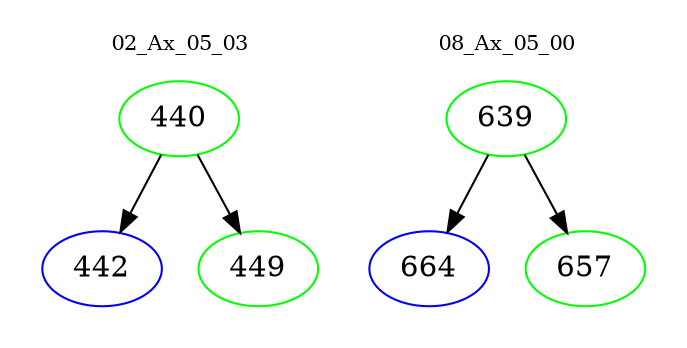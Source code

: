 digraph{
subgraph cluster_0 {
color = white
label = "02_Ax_05_03";
fontsize=10;
T0_440 [label="440", color="green"]
T0_440 -> T0_442 [color="black"]
T0_442 [label="442", color="blue"]
T0_440 -> T0_449 [color="black"]
T0_449 [label="449", color="green"]
}
subgraph cluster_1 {
color = white
label = "08_Ax_05_00";
fontsize=10;
T1_639 [label="639", color="green"]
T1_639 -> T1_664 [color="black"]
T1_664 [label="664", color="blue"]
T1_639 -> T1_657 [color="black"]
T1_657 [label="657", color="green"]
}
}
